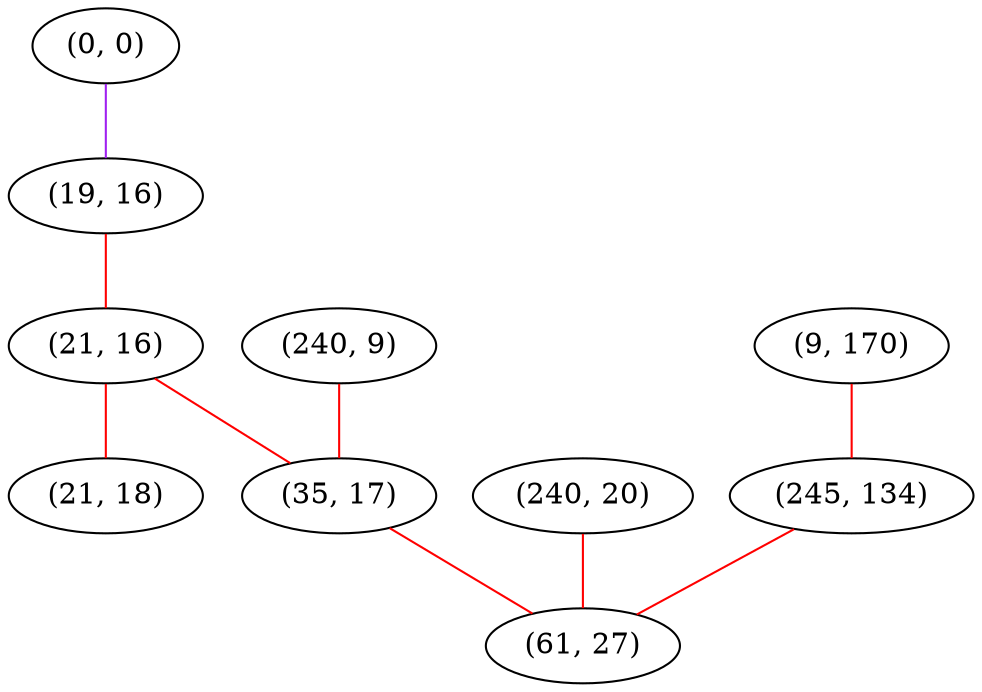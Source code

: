 graph "" {
"(0, 0)";
"(240, 9)";
"(9, 170)";
"(19, 16)";
"(21, 16)";
"(240, 20)";
"(245, 134)";
"(35, 17)";
"(21, 18)";
"(61, 27)";
"(0, 0)" -- "(19, 16)"  [color=purple, key=0, weight=4];
"(240, 9)" -- "(35, 17)"  [color=red, key=0, weight=1];
"(9, 170)" -- "(245, 134)"  [color=red, key=0, weight=1];
"(19, 16)" -- "(21, 16)"  [color=red, key=0, weight=1];
"(21, 16)" -- "(35, 17)"  [color=red, key=0, weight=1];
"(21, 16)" -- "(21, 18)"  [color=red, key=0, weight=1];
"(240, 20)" -- "(61, 27)"  [color=red, key=0, weight=1];
"(245, 134)" -- "(61, 27)"  [color=red, key=0, weight=1];
"(35, 17)" -- "(61, 27)"  [color=red, key=0, weight=1];
}
